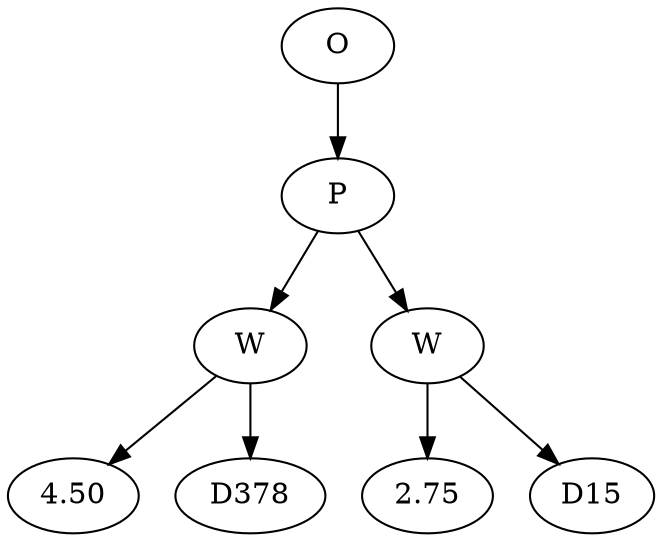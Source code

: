 // Tree
digraph {
	15933413 [label=O]
	15933414 [label=P]
	15933413 -> 15933414
	15933415 [label=W]
	15933414 -> 15933415
	15933416 [label=4.50]
	15933415 -> 15933416
	15933417 [label=D378]
	15933415 -> 15933417
	15933418 [label=W]
	15933414 -> 15933418
	15933419 [label=2.75]
	15933418 -> 15933419
	15933420 [label=D15]
	15933418 -> 15933420
}
